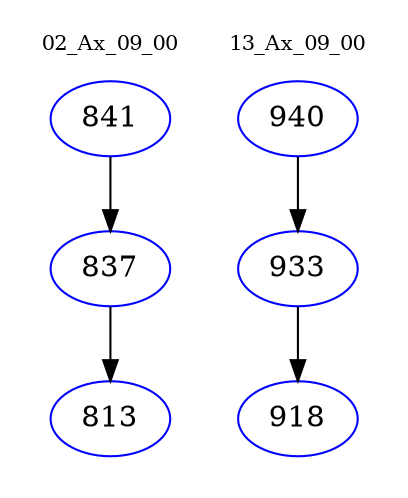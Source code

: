 digraph{
subgraph cluster_0 {
color = white
label = "02_Ax_09_00";
fontsize=10;
T0_841 [label="841", color="blue"]
T0_841 -> T0_837 [color="black"]
T0_837 [label="837", color="blue"]
T0_837 -> T0_813 [color="black"]
T0_813 [label="813", color="blue"]
}
subgraph cluster_1 {
color = white
label = "13_Ax_09_00";
fontsize=10;
T1_940 [label="940", color="blue"]
T1_940 -> T1_933 [color="black"]
T1_933 [label="933", color="blue"]
T1_933 -> T1_918 [color="black"]
T1_918 [label="918", color="blue"]
}
}
